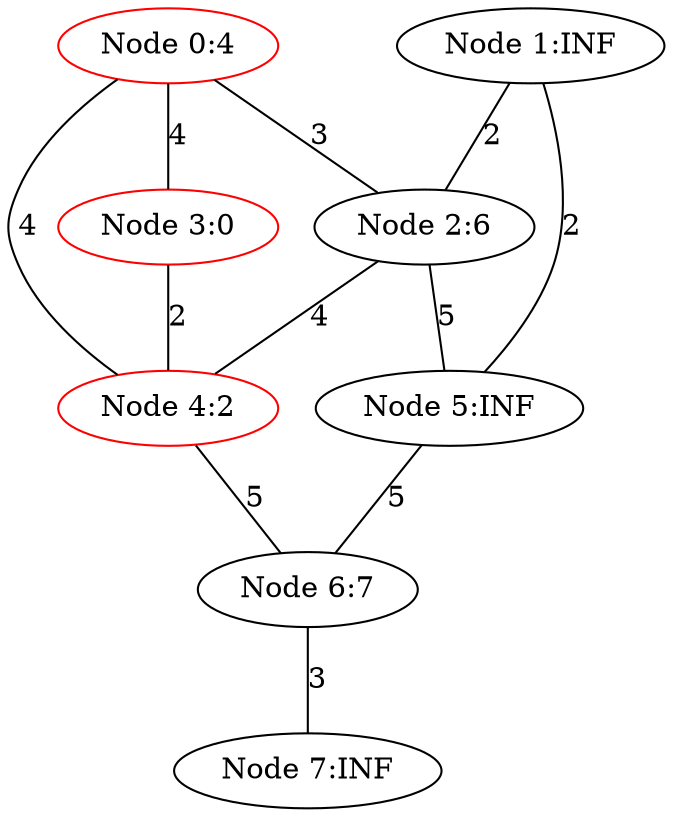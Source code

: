 graph DijkstraUndirected {
"Node 0:4" -- {"Node 2:6"} [label="3"]
"Node 0:4" -- {"Node 3:0"} [label="4"]
"Node 0:4" -- {"Node 4:2"} [label="4"]
"Node 1:INF" -- {"Node 2:6"} [label="2"]
"Node 1:INF" -- {"Node 5:INF"} [label="2"]
"Node 2:6" -- {"Node 4:2"} [label="4"]
"Node 2:6" -- {"Node 5:INF"} [label="5"]
"Node 3:0" -- {"Node 4:2"} [label="2"]
"Node 4:2" -- {"Node 6:7"} [label="5"]
"Node 5:INF" -- {"Node 6:7"} [label="5"]
"Node 6:7" -- {"Node 7:INF"} [label="3"]
"Node 0:4" [color=red]
"Node 1:INF"
"Node 2:6"
"Node 3:0" [color=red]
"Node 4:2" [color=red]
"Node 5:INF"
"Node 6:7"
"Node 7:INF"
}

